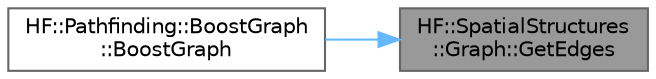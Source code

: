 digraph "HF::SpatialStructures::Graph::GetEdges"
{
 // LATEX_PDF_SIZE
  bgcolor="transparent";
  edge [fontname=Helvetica,fontsize=10,labelfontname=Helvetica,labelfontsize=10];
  node [fontname=Helvetica,fontsize=10,shape=box,height=0.2,width=0.4];
  rankdir="RL";
  Node1 [label="HF::SpatialStructures\l::Graph::GetEdges",height=0.2,width=0.4,color="gray40", fillcolor="grey60", style="filled", fontcolor="black",tooltip="Get every in the given graph as IDs."];
  Node1 -> Node2 [dir="back",color="steelblue1",style="solid"];
  Node2 [label="HF::Pathfinding::BoostGraph\l::BoostGraph",height=0.2,width=0.4,color="grey40", fillcolor="white", style="filled",URL="$a01383.html#ac7878a25105aec59a116942a717d71b4",tooltip="Create a boost graph from a HF::SpatialStructures::Graph."];
}
